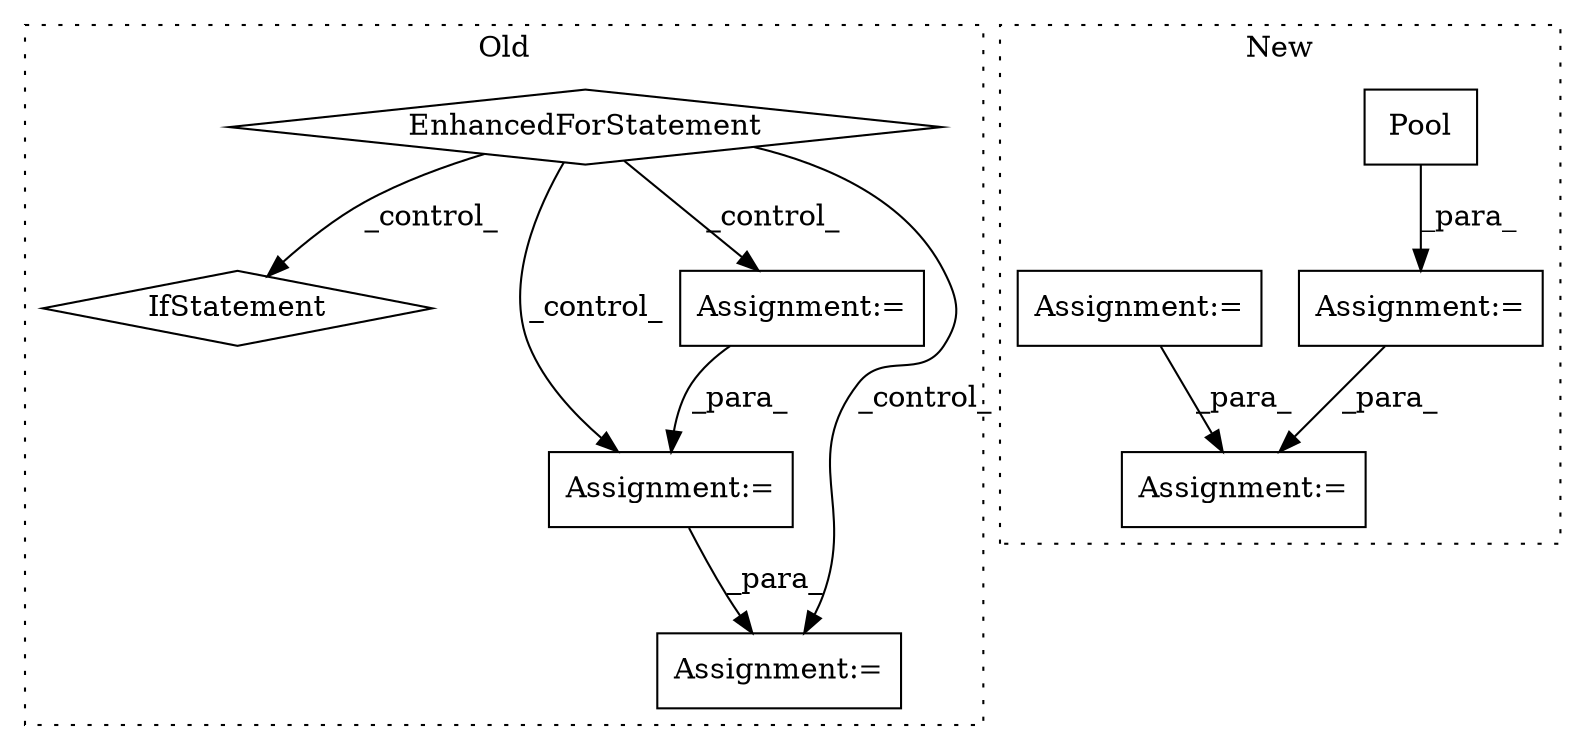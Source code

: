 digraph G {
subgraph cluster0 {
1 [label="IfStatement" a="25" s="1434,1487" l="4,2" shape="diamond"];
3 [label="EnhancedForStatement" a="70" s="1329,1424" l="53,2" shape="diamond"];
4 [label="Assignment:=" a="7" s="1839" l="1" shape="box"];
5 [label="Assignment:=" a="7" s="1745" l="1" shape="box"];
6 [label="Assignment:=" a="7" s="1966" l="1" shape="box"];
label = "Old";
style="dotted";
}
subgraph cluster1 {
2 [label="Pool" a="32" s="2658,2669" l="5,1" shape="box"];
7 [label="Assignment:=" a="7" s="2699" l="1" shape="box"];
8 [label="Assignment:=" a="7" s="2471" l="1" shape="box"];
9 [label="Assignment:=" a="7" s="2657" l="1" shape="box"];
label = "New";
style="dotted";
}
2 -> 9 [label="_para_"];
3 -> 1 [label="_control_"];
3 -> 5 [label="_control_"];
3 -> 4 [label="_control_"];
3 -> 6 [label="_control_"];
4 -> 6 [label="_para_"];
5 -> 4 [label="_para_"];
8 -> 7 [label="_para_"];
9 -> 7 [label="_para_"];
}